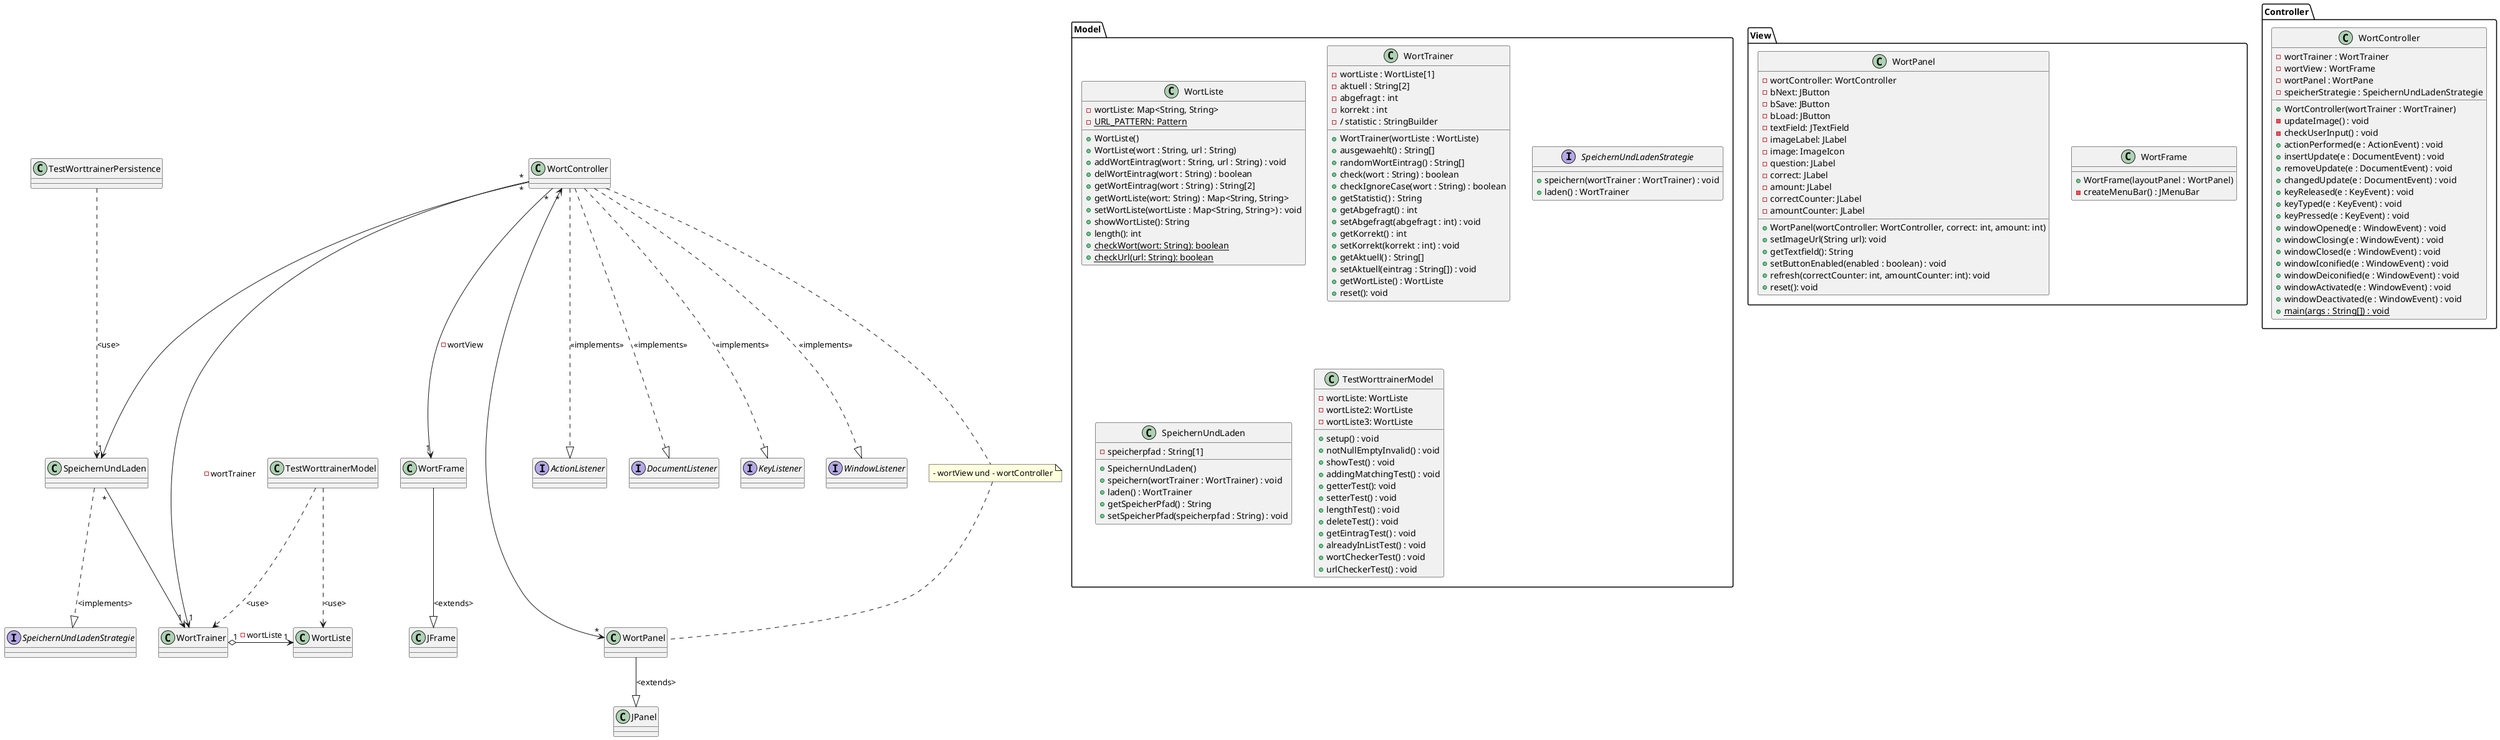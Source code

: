 @startuml
'https://plantuml.com/class-diagram

interface SpeichernUndLadenStrategie
TestWorttrainerModel ..> WortListe : <use>
TestWorttrainerModel ..> WortTrainer : <use>
TestWorttrainerPersistence ..> SpeichernUndLaden : <use>
WortTrainer "1" o-> "1" WortListe : - wortListe
SpeichernUndLaden "*" --> "1" WortTrainer
SpeichernUndLaden ..|> SpeichernUndLadenStrategie : <implements>
WortFrame --|> JFrame: <extends>
WortPanel --|> JPanel: <extends>
WortController "*" --> "1" WortFrame : - wortView
note "- wortView und - wortController" as N1
WortController "*" <--> "*" WortPanel
WortController .. N1
N1 .. WortPanel
WortController "*" --> "1" WortTrainer : -wortTrainer
WortController "*" --> "1" SpeichernUndLaden
interface ActionListener
interface DocumentListener
interface KeyListener
interface WindowListener
WortController ..|> ActionListener : <<implements>>
WortController ..|> DocumentListener : <<implements>>
WortController ..|> KeyListener : <<implements>>
WortController ..|> WindowListener : <<implements>>


package Model {
class WortListe {
- wortListe: Map<String, String>
- {static} URL_PATTERN: Pattern
+ WortListe()
+ WortListe(wort : String, url : String)
+ addWortEintrag(wort : String, url : String) : void
+ delWortEintrag(wort : String) : boolean
+ getWortEintrag(wort : String) : String[2]
+ getWortListe(wort: String) : Map<String, String>
+ setWortListe(wortListe : Map<String, String>) : void
+ showWortListe(): String
+ length(): int
+ {static} checkWort(wort: String): boolean
+ {static} checkUrl(url: String): boolean
}

class WortTrainer {
- wortListe : WortListe[1]
- aktuell : String[2]
- abgefragt : int
- korrekt : int
- / statistic : StringBuilder
+ WortTrainer(wortListe : WortListe)
+ ausgewaehlt() : String[]
+ randomWortEintrag() : String[]
+ check(wort : String) : boolean
+ checkIgnoreCase(wort : String) : boolean
+ getStatistic() : String
+ getAbgefragt() : int
+ setAbgefragt(abgefragt : int) : void
+ getKorrekt() : int
+ setKorrekt(korrekt : int) : void
+ getAktuell() : String[]
+ setAktuell(eintrag : String[]) : void
+ getWortListe() : WortListe
+ reset(): void
}

interface SpeichernUndLadenStrategie {
+ speichern(wortTrainer : WortTrainer) : void
+ laden() : WortTrainer
}

class SpeichernUndLaden {
- speicherpfad : String[1]
+ SpeichernUndLaden()
+ speichern(wortTrainer : WortTrainer) : void
+ laden() : WortTrainer
+ getSpeicherPfad() : String
+ setSpeicherPfad(speicherpfad : String) : void
}


class TestWorttrainerModel {
- wortListe: WortListe
- wortListe2: WortListe
- wortListe3: WortListe
+ setup() : void
+ notNullEmptyInvalid() : void
+ showTest() : void
+ addingMatchingTest() : void
+ getterTest(): void
+ setterTest() : void
+ lengthTest() : void
+ deleteTest() : void
+ getEintragTest() : void
+ alreadyInListTest() : void
+ wortCheckerTest() : void
+ urlCheckerTest() : void
}
}

package View {
class WortFrame {
+ WortFrame(layoutPanel : WortPanel)
- createMenuBar() : JMenuBar
}
class WortPanel {
- wortController: WortController
- bNext: JButton
- bSave: JButton
- bLoad: JButton
- textField: JTextField
- imageLabel: JLabel
- image: ImageIcon
- question: JLabel
- correct: JLabel
- amount: JLabel
- correctCounter: JLabel
- amountCounter: JLabel
+ WortPanel(wortController: WortController, correct: int, amount: int)
+ setImageUrl(String url): void
+ getTextfield(): String
+ setButtonEnabled(enabled : boolean) : void
+ refresh(correctCounter: int, amountCounter: int): void
+ reset(): void
}
}

package Controller {
class WortController {
- wortTrainer : WortTrainer
- wortView : WortFrame
- wortPanel : WortPane
- speicherStrategie : SpeichernUndLadenStrategie
+ WortController(wortTrainer : WortTrainer)
- updateImage() : void
- checkUserInput() : void
+ actionPerformed(e : ActionEvent) : void
+ insertUpdate(e : DocumentEvent) : void
+ removeUpdate(e : DocumentEvent) : void
+ changedUpdate(e : DocumentEvent) : void
+ keyReleased(e : KeyEvent) : void
+ keyTyped(e : KeyEvent) : void
+ keyPressed(e : KeyEvent) : void
+ windowOpened(e : WindowEvent) : void
+ windowClosing(e : WindowEvent) : void
+ windowClosed(e : WindowEvent) : void
+ windowIconified(e : WindowEvent) : void
+ windowDeiconified(e : WindowEvent) : void
+ windowActivated(e : WindowEvent) : void
+ windowDeactivated(e : WindowEvent) : void
+ {static} main(args : String[]) : void
}
}
@enduml